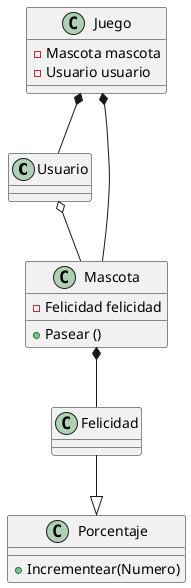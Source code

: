 @startuml Diagrama

class Usuario
class Mascota{
    - Felicidad felicidad
    + Pasear ()
}
class Juego{
    - Mascota mascota
    - Usuario usuario
}
class Felicidad 
class Porcentaje{
    + Incrementear(Numero)
}

Usuario o-- Mascota
Mascota *-- Felicidad
Juego *-- Usuario
Juego *-- Mascota
Felicidad --|> Porcentaje



@enduml